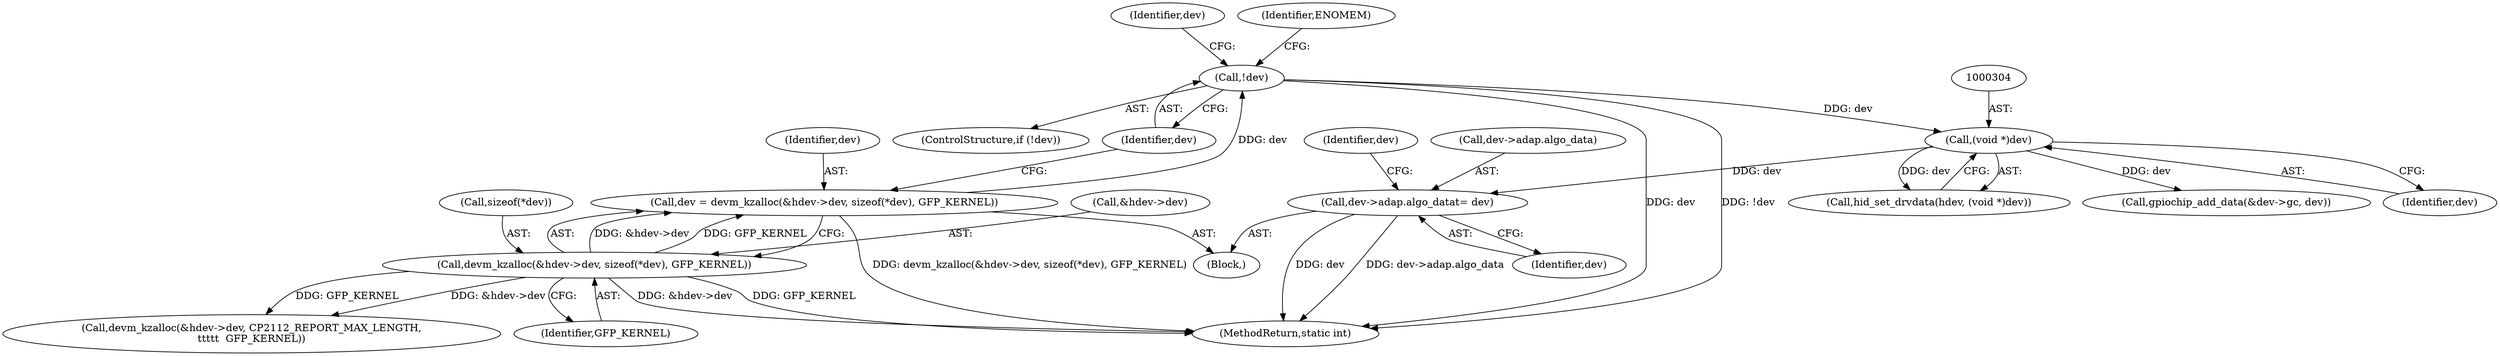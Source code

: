 digraph "0_linux_7a7b5df84b6b4e5d599c7289526eed96541a0654_3@pointer" {
"1000327" [label="(Call,dev->adap.algo_data\t= dev)"];
"1000303" [label="(Call,(void *)dev)"];
"1000120" [label="(Call,!dev)"];
"1000108" [label="(Call,dev = devm_kzalloc(&hdev->dev, sizeof(*dev), GFP_KERNEL))"];
"1000110" [label="(Call,devm_kzalloc(&hdev->dev, sizeof(*dev), GFP_KERNEL))"];
"1000327" [label="(Call,dev->adap.algo_data\t= dev)"];
"1000563" [label="(MethodReturn,static int)"];
"1000119" [label="(ControlStructure,if (!dev))"];
"1000110" [label="(Call,devm_kzalloc(&hdev->dev, sizeof(*dev), GFP_KERNEL))"];
"1000103" [label="(Block,)"];
"1000108" [label="(Call,dev = devm_kzalloc(&hdev->dev, sizeof(*dev), GFP_KERNEL))"];
"1000115" [label="(Call,sizeof(*dev))"];
"1000118" [label="(Identifier,GFP_KERNEL)"];
"1000129" [label="(Call,devm_kzalloc(&hdev->dev, CP2112_REPORT_MAX_LENGTH,\n\t\t\t\t\t  GFP_KERNEL))"];
"1000301" [label="(Call,hid_set_drvdata(hdev, (void *)dev))"];
"1000464" [label="(Call,gpiochip_add_data(&dev->gc, dev))"];
"1000111" [label="(Call,&hdev->dev)"];
"1000305" [label="(Identifier,dev)"];
"1000333" [label="(Identifier,dev)"];
"1000303" [label="(Call,(void *)dev)"];
"1000120" [label="(Call,!dev)"];
"1000328" [label="(Call,dev->adap.algo_data)"];
"1000127" [label="(Identifier,dev)"];
"1000338" [label="(Identifier,dev)"];
"1000121" [label="(Identifier,dev)"];
"1000109" [label="(Identifier,dev)"];
"1000124" [label="(Identifier,ENOMEM)"];
"1000327" -> "1000103"  [label="AST: "];
"1000327" -> "1000333"  [label="CFG: "];
"1000328" -> "1000327"  [label="AST: "];
"1000333" -> "1000327"  [label="AST: "];
"1000338" -> "1000327"  [label="CFG: "];
"1000327" -> "1000563"  [label="DDG: dev"];
"1000327" -> "1000563"  [label="DDG: dev->adap.algo_data"];
"1000303" -> "1000327"  [label="DDG: dev"];
"1000303" -> "1000301"  [label="AST: "];
"1000303" -> "1000305"  [label="CFG: "];
"1000304" -> "1000303"  [label="AST: "];
"1000305" -> "1000303"  [label="AST: "];
"1000301" -> "1000303"  [label="CFG: "];
"1000303" -> "1000301"  [label="DDG: dev"];
"1000120" -> "1000303"  [label="DDG: dev"];
"1000303" -> "1000464"  [label="DDG: dev"];
"1000120" -> "1000119"  [label="AST: "];
"1000120" -> "1000121"  [label="CFG: "];
"1000121" -> "1000120"  [label="AST: "];
"1000124" -> "1000120"  [label="CFG: "];
"1000127" -> "1000120"  [label="CFG: "];
"1000120" -> "1000563"  [label="DDG: dev"];
"1000120" -> "1000563"  [label="DDG: !dev"];
"1000108" -> "1000120"  [label="DDG: dev"];
"1000108" -> "1000103"  [label="AST: "];
"1000108" -> "1000110"  [label="CFG: "];
"1000109" -> "1000108"  [label="AST: "];
"1000110" -> "1000108"  [label="AST: "];
"1000121" -> "1000108"  [label="CFG: "];
"1000108" -> "1000563"  [label="DDG: devm_kzalloc(&hdev->dev, sizeof(*dev), GFP_KERNEL)"];
"1000110" -> "1000108"  [label="DDG: &hdev->dev"];
"1000110" -> "1000108"  [label="DDG: GFP_KERNEL"];
"1000110" -> "1000118"  [label="CFG: "];
"1000111" -> "1000110"  [label="AST: "];
"1000115" -> "1000110"  [label="AST: "];
"1000118" -> "1000110"  [label="AST: "];
"1000110" -> "1000563"  [label="DDG: GFP_KERNEL"];
"1000110" -> "1000563"  [label="DDG: &hdev->dev"];
"1000110" -> "1000129"  [label="DDG: &hdev->dev"];
"1000110" -> "1000129"  [label="DDG: GFP_KERNEL"];
}
